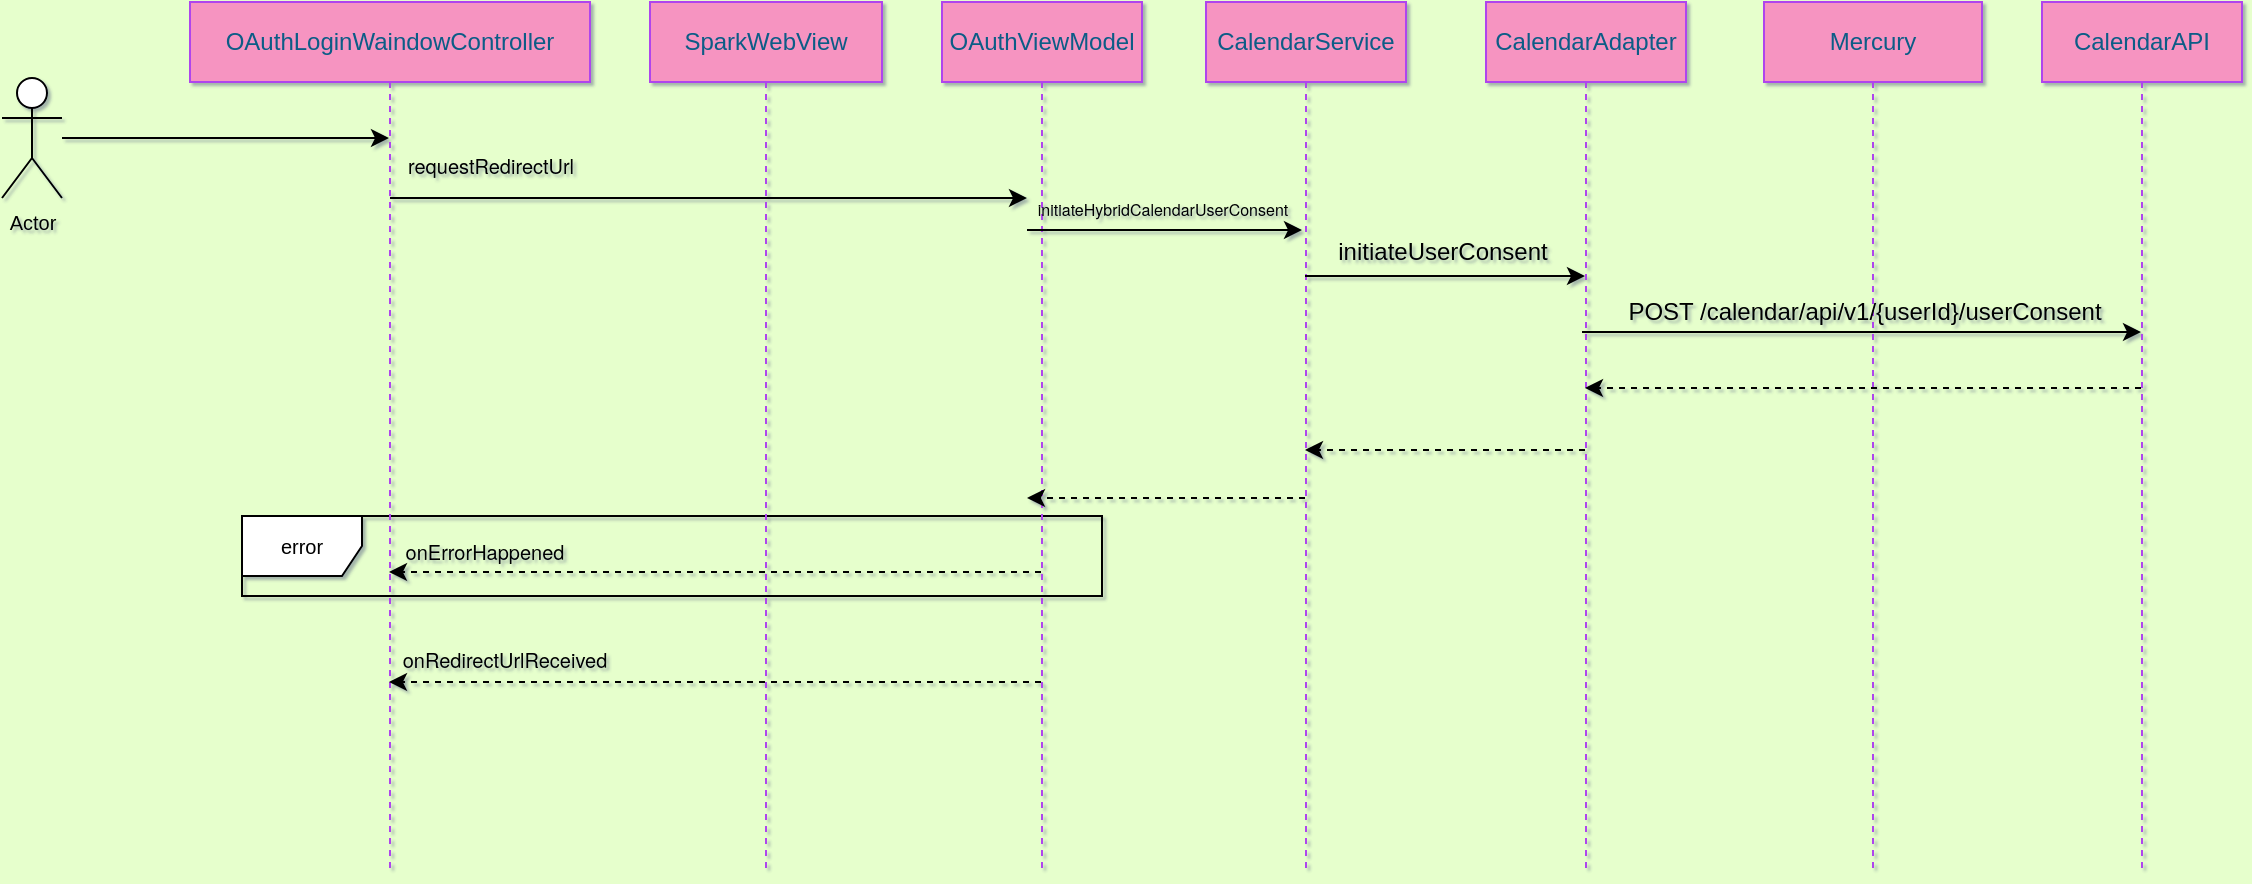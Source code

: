 <mxfile version="16.5.6" type="github">
  <diagram id="C5RBs43oDa-KdzZeNtuy" name="Page-1">
    <mxGraphModel dx="1196" dy="3946" grid="1" gridSize="10" guides="1" tooltips="1" connect="1" arrows="1" fold="1" page="1" pageScale="1" pageWidth="4681" pageHeight="3300" background="#E6FFCC" math="0" shadow="1">
      <root>
        <mxCell id="WIyWlLk6GJQsqaUBKTNV-0" />
        <mxCell id="WIyWlLk6GJQsqaUBKTNV-1" parent="WIyWlLk6GJQsqaUBKTNV-0" />
        <mxCell id="RtrCidmmQqVbmZ6bVb9F-30" value="error" style="shape=umlFrame;whiteSpace=wrap;html=1;fontSize=10;" vertex="1" parent="WIyWlLk6GJQsqaUBKTNV-1">
          <mxGeometry x="200" y="-113" width="430" height="40" as="geometry" />
        </mxCell>
        <mxCell id="i_NOOTvO4Euxv1qAmDcc-1" value="OAuthLoginWaindowController" style="shape=umlLifeline;perimeter=lifelinePerimeter;whiteSpace=wrap;html=1;container=1;collapsible=0;recursiveResize=0;outlineConnect=0;rounded=0;fontColor=#095C86;strokeColor=#AF45ED;fillColor=#F694C1;" parent="WIyWlLk6GJQsqaUBKTNV-1" vertex="1">
          <mxGeometry x="174" y="-370" width="200" height="436" as="geometry" />
        </mxCell>
        <mxCell id="RtrCidmmQqVbmZ6bVb9F-21" value="&lt;p class=&quot;p1&quot; style=&quot;margin: 0px ; font-stretch: normal ; line-height: normal ; font-family: &amp;#34;helvetica neue&amp;#34;&quot;&gt;&lt;font style=&quot;font-size: 10px&quot;&gt;requestRedirectUrl&lt;/font&gt;&lt;/p&gt;" style="text;html=1;align=center;verticalAlign=middle;resizable=0;points=[];autosize=1;strokeColor=none;fillColor=none;fontSize=8;" vertex="1" parent="i_NOOTvO4Euxv1qAmDcc-1">
          <mxGeometry x="100" y="71" width="100" height="20" as="geometry" />
        </mxCell>
        <mxCell id="i_NOOTvO4Euxv1qAmDcc-3" value="SparkWebView" style="shape=umlLifeline;perimeter=lifelinePerimeter;whiteSpace=wrap;html=1;container=1;collapsible=0;recursiveResize=0;outlineConnect=0;rounded=0;fontColor=#095C86;strokeColor=#AF45ED;fillColor=#F694C1;" parent="WIyWlLk6GJQsqaUBKTNV-1" vertex="1">
          <mxGeometry x="404" y="-370" width="116" height="436" as="geometry" />
        </mxCell>
        <mxCell id="RtrCidmmQqVbmZ6bVb9F-0" value="OAuthViewModel" style="shape=umlLifeline;perimeter=lifelinePerimeter;whiteSpace=wrap;html=1;container=1;collapsible=0;recursiveResize=0;outlineConnect=0;rounded=0;fontColor=#095C86;strokeColor=#AF45ED;fillColor=#F694C1;" vertex="1" parent="WIyWlLk6GJQsqaUBKTNV-1">
          <mxGeometry x="550" y="-370" width="100" height="436" as="geometry" />
        </mxCell>
        <mxCell id="RtrCidmmQqVbmZ6bVb9F-3" value="CalendarService" style="shape=umlLifeline;perimeter=lifelinePerimeter;whiteSpace=wrap;html=1;container=1;collapsible=0;recursiveResize=0;outlineConnect=0;rounded=0;fontColor=#095C86;strokeColor=#AF45ED;fillColor=#F694C1;" vertex="1" parent="WIyWlLk6GJQsqaUBKTNV-1">
          <mxGeometry x="682" y="-370" width="100" height="436" as="geometry" />
        </mxCell>
        <mxCell id="RtrCidmmQqVbmZ6bVb9F-5" value="CalendarAdapter" style="shape=umlLifeline;perimeter=lifelinePerimeter;whiteSpace=wrap;html=1;container=1;collapsible=0;recursiveResize=0;outlineConnect=0;rounded=0;fontColor=#095C86;strokeColor=#AF45ED;fillColor=#F694C1;" vertex="1" parent="WIyWlLk6GJQsqaUBKTNV-1">
          <mxGeometry x="822" y="-370" width="100" height="436" as="geometry" />
        </mxCell>
        <mxCell id="RtrCidmmQqVbmZ6bVb9F-6" value="Mercury" style="shape=umlLifeline;perimeter=lifelinePerimeter;whiteSpace=wrap;html=1;container=1;collapsible=0;recursiveResize=0;outlineConnect=0;rounded=0;fontColor=#095C86;strokeColor=#AF45ED;fillColor=#F694C1;" vertex="1" parent="WIyWlLk6GJQsqaUBKTNV-1">
          <mxGeometry x="961" y="-370" width="109" height="436" as="geometry" />
        </mxCell>
        <mxCell id="RtrCidmmQqVbmZ6bVb9F-17" value="POST /calendar/api/v1/{userId}/userConsent" style="text;html=1;align=center;verticalAlign=middle;resizable=0;points=[];autosize=1;strokeColor=none;fillColor=none;" vertex="1" parent="RtrCidmmQqVbmZ6bVb9F-6">
          <mxGeometry x="-75" y="145" width="250" height="20" as="geometry" />
        </mxCell>
        <mxCell id="RtrCidmmQqVbmZ6bVb9F-8" value="CalendarAPI" style="shape=umlLifeline;perimeter=lifelinePerimeter;whiteSpace=wrap;html=1;container=1;collapsible=0;recursiveResize=0;outlineConnect=0;rounded=0;fontColor=#095C86;strokeColor=#AF45ED;fillColor=#F694C1;" vertex="1" parent="WIyWlLk6GJQsqaUBKTNV-1">
          <mxGeometry x="1100" y="-370" width="100" height="436" as="geometry" />
        </mxCell>
        <mxCell id="RtrCidmmQqVbmZ6bVb9F-12" value="" style="endArrow=classic;html=1;rounded=0;" edge="1" parent="WIyWlLk6GJQsqaUBKTNV-1">
          <mxGeometry width="50" height="50" relative="1" as="geometry">
            <mxPoint x="731.5" y="-233" as="sourcePoint" />
            <mxPoint x="871.5" y="-233" as="targetPoint" />
          </mxGeometry>
        </mxCell>
        <mxCell id="RtrCidmmQqVbmZ6bVb9F-13" value="initiateUserConsent" style="text;html=1;align=center;verticalAlign=middle;resizable=0;points=[];autosize=1;strokeColor=none;fillColor=none;" vertex="1" parent="WIyWlLk6GJQsqaUBKTNV-1">
          <mxGeometry x="740" y="-255" width="120" height="20" as="geometry" />
        </mxCell>
        <mxCell id="RtrCidmmQqVbmZ6bVb9F-16" value="" style="endArrow=classic;html=1;rounded=0;" edge="1" parent="WIyWlLk6GJQsqaUBKTNV-1">
          <mxGeometry width="50" height="50" relative="1" as="geometry">
            <mxPoint x="870" y="-205" as="sourcePoint" />
            <mxPoint x="1149.5" y="-205" as="targetPoint" />
          </mxGeometry>
        </mxCell>
        <mxCell id="RtrCidmmQqVbmZ6bVb9F-18" value="" style="endArrow=classic;html=1;rounded=0;" edge="1" parent="WIyWlLk6GJQsqaUBKTNV-1">
          <mxGeometry width="50" height="50" relative="1" as="geometry">
            <mxPoint x="592.5" y="-256" as="sourcePoint" />
            <mxPoint x="730" y="-256" as="targetPoint" />
          </mxGeometry>
        </mxCell>
        <mxCell id="RtrCidmmQqVbmZ6bVb9F-19" value="&lt;p class=&quot;p1&quot; style=&quot;margin: 0px ; font-stretch: normal ; line-height: normal ; font-family: &amp;#34;helvetica neue&amp;#34;&quot;&gt;&lt;font style=&quot;font-size: 8px&quot;&gt;initiateHybridCalendarUserConsent&lt;/font&gt;&lt;/p&gt;" style="text;html=1;align=center;verticalAlign=middle;resizable=0;points=[];autosize=1;strokeColor=none;fillColor=none;" vertex="1" parent="WIyWlLk6GJQsqaUBKTNV-1">
          <mxGeometry x="590" y="-279" width="140" height="20" as="geometry" />
        </mxCell>
        <mxCell id="RtrCidmmQqVbmZ6bVb9F-20" value="" style="endArrow=classic;html=1;rounded=0;fontSize=8;" edge="1" parent="WIyWlLk6GJQsqaUBKTNV-1" source="i_NOOTvO4Euxv1qAmDcc-1">
          <mxGeometry width="50" height="50" relative="1" as="geometry">
            <mxPoint x="279.5" y="-272" as="sourcePoint" />
            <mxPoint x="592.5" y="-272" as="targetPoint" />
          </mxGeometry>
        </mxCell>
        <mxCell id="RtrCidmmQqVbmZ6bVb9F-22" value="Actor" style="shape=umlActor;verticalLabelPosition=bottom;verticalAlign=top;html=1;outlineConnect=0;fontSize=10;" vertex="1" parent="WIyWlLk6GJQsqaUBKTNV-1">
          <mxGeometry x="80" y="-332" width="30" height="60" as="geometry" />
        </mxCell>
        <mxCell id="RtrCidmmQqVbmZ6bVb9F-23" value="" style="endArrow=classic;html=1;rounded=0;fontSize=10;" edge="1" parent="WIyWlLk6GJQsqaUBKTNV-1" source="RtrCidmmQqVbmZ6bVb9F-22" target="i_NOOTvO4Euxv1qAmDcc-1">
          <mxGeometry width="50" height="50" relative="1" as="geometry">
            <mxPoint x="100" y="-252" as="sourcePoint" />
            <mxPoint x="279.5" y="-302" as="targetPoint" />
          </mxGeometry>
        </mxCell>
        <mxCell id="RtrCidmmQqVbmZ6bVb9F-25" value="" style="endArrow=classic;html=1;rounded=0;fontSize=10;dashed=1;" edge="1" parent="WIyWlLk6GJQsqaUBKTNV-1">
          <mxGeometry width="50" height="50" relative="1" as="geometry">
            <mxPoint x="1149.5" y="-177" as="sourcePoint" />
            <mxPoint x="871.5" y="-177" as="targetPoint" />
          </mxGeometry>
        </mxCell>
        <mxCell id="RtrCidmmQqVbmZ6bVb9F-26" value="" style="endArrow=classic;html=1;rounded=0;fontSize=10;dashed=1;" edge="1" parent="WIyWlLk6GJQsqaUBKTNV-1">
          <mxGeometry width="50" height="50" relative="1" as="geometry">
            <mxPoint x="871.5" y="-146" as="sourcePoint" />
            <mxPoint x="731.5" y="-146" as="targetPoint" />
          </mxGeometry>
        </mxCell>
        <mxCell id="RtrCidmmQqVbmZ6bVb9F-27" value="" style="endArrow=classic;html=1;rounded=0;fontSize=10;dashed=1;" edge="1" parent="WIyWlLk6GJQsqaUBKTNV-1">
          <mxGeometry width="50" height="50" relative="1" as="geometry">
            <mxPoint x="731.5" y="-122" as="sourcePoint" />
            <mxPoint x="592.5" y="-122" as="targetPoint" />
          </mxGeometry>
        </mxCell>
        <mxCell id="RtrCidmmQqVbmZ6bVb9F-28" value="" style="endArrow=classic;html=1;rounded=0;fontSize=10;dashed=1;" edge="1" parent="WIyWlLk6GJQsqaUBKTNV-1">
          <mxGeometry width="50" height="50" relative="1" as="geometry">
            <mxPoint x="599.5" y="-85" as="sourcePoint" />
            <mxPoint x="273.5" y="-85" as="targetPoint" />
          </mxGeometry>
        </mxCell>
        <mxCell id="RtrCidmmQqVbmZ6bVb9F-29" value="&lt;p class=&quot;p1&quot; style=&quot;margin: 0px ; font-stretch: normal ; line-height: normal ; font-family: &amp;#34;helvetica neue&amp;#34;&quot;&gt;&lt;br&gt;&lt;/p&gt;" style="text;html=1;align=center;verticalAlign=middle;resizable=0;points=[];autosize=1;strokeColor=none;fillColor=none;fontSize=10;" vertex="1" parent="WIyWlLk6GJQsqaUBKTNV-1">
          <mxGeometry x="332" y="-110" width="20" height="20" as="geometry" />
        </mxCell>
        <mxCell id="RtrCidmmQqVbmZ6bVb9F-33" value="" style="endArrow=classic;html=1;rounded=0;fontSize=10;dashed=1;" edge="1" parent="WIyWlLk6GJQsqaUBKTNV-1">
          <mxGeometry width="50" height="50" relative="1" as="geometry">
            <mxPoint x="599.5" y="-30" as="sourcePoint" />
            <mxPoint x="273.5" y="-30" as="targetPoint" />
          </mxGeometry>
        </mxCell>
        <mxCell id="RtrCidmmQqVbmZ6bVb9F-34" value="&lt;p class=&quot;p1&quot; style=&quot;margin: 0px ; font-stretch: normal ; line-height: normal ; font-family: &amp;#34;helvetica neue&amp;#34;&quot;&gt;onRedirectUrlReceived&lt;br&gt;&lt;/p&gt;" style="text;html=1;align=center;verticalAlign=middle;resizable=0;points=[];autosize=1;strokeColor=none;fillColor=none;fontSize=10;" vertex="1" parent="WIyWlLk6GJQsqaUBKTNV-1">
          <mxGeometry x="271" y="-52" width="120" height="20" as="geometry" />
        </mxCell>
        <mxCell id="RtrCidmmQqVbmZ6bVb9F-35" value="&lt;p class=&quot;p1&quot; style=&quot;margin: 0px ; font-stretch: normal ; line-height: normal ; font-family: &amp;#34;helvetica neue&amp;#34;&quot;&gt;onErrorHappened&lt;br&gt;&lt;/p&gt;" style="text;html=1;align=center;verticalAlign=middle;resizable=0;points=[];autosize=1;strokeColor=none;fillColor=none;fontSize=10;" vertex="1" parent="WIyWlLk6GJQsqaUBKTNV-1">
          <mxGeometry x="271" y="-106" width="100" height="20" as="geometry" />
        </mxCell>
      </root>
    </mxGraphModel>
  </diagram>
</mxfile>
